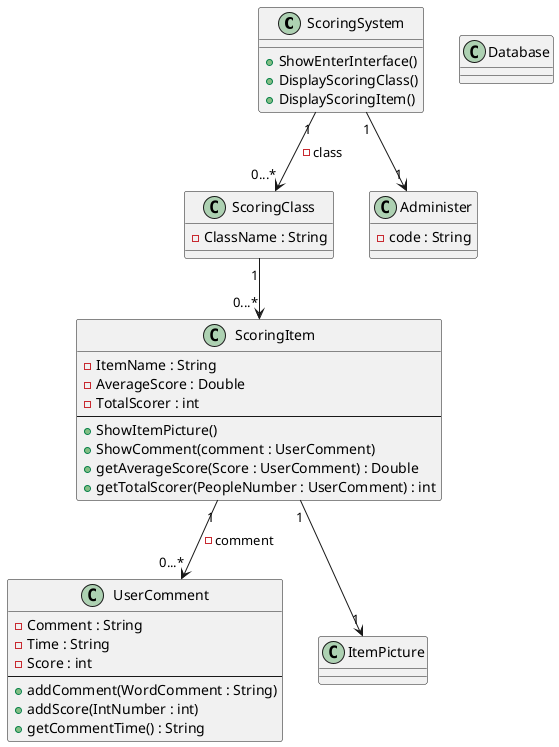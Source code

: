 @startuml
'https://plantuml.com/class-diagram

class ScoringSystem
{
+ ShowEnterInterface()
+ DisplayScoringClass()
+ DisplayScoringItem()

}
class ScoringClass
{
- ClassName : String

}
class ScoringItem
{
- ItemName : String
- AverageScore : Double
- TotalScorer : int
--
+ ShowItemPicture()
+ ShowComment(comment : UserComment)
+ getAverageScore(Score : UserComment) : Double
+ getTotalScorer(PeopleNumber : UserComment) : int
}
class UserComment
{
- Comment : String
- Time : String
- Score : int
--
+ addComment(WordComment : String)
+ addScore(IntNumber : int)
+ getCommentTime() : String
}
class ItemPicture
{

}
class Database
{

}

class Administer
{
- code : String

}

ScoringSystem "1" --> "0...*" ScoringClass : -class
ScoringSystem "1" --> "1" Administer
ScoringClass "1" --> "0...*" ScoringItem

ScoringItem "1" --> "0...*" UserComment : -comment
ScoringItem "1" --> "1" ItemPicture

@enduml